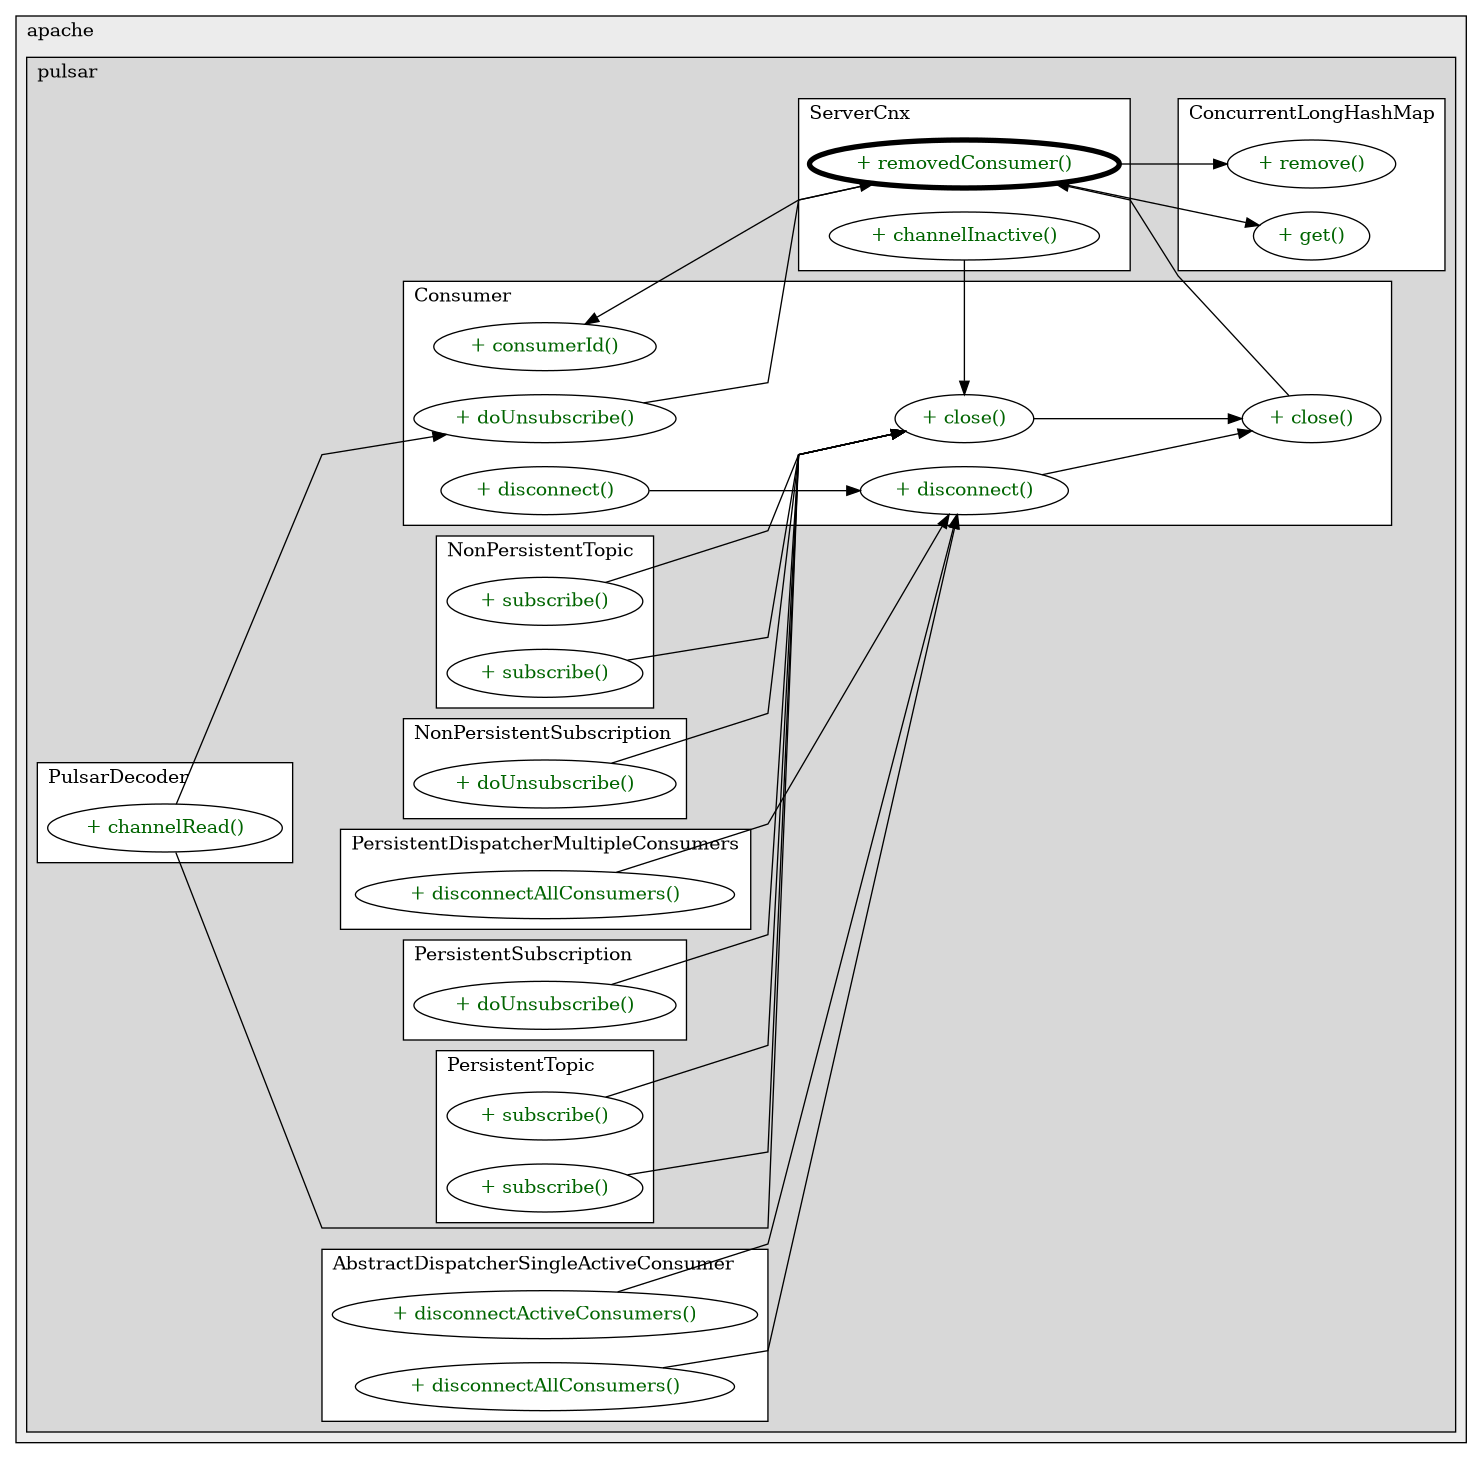 @startuml

/' diagram meta data start
config=CallConfiguration;
{
  "rootMethod": "org.apache.pulsar.broker.service.ServerCnx#removedConsumer(Consumer)",
  "projectClassification": {
    "searchMode": "OpenProject", // OpenProject, AllProjects
    "includedProjects": "",
    "pathEndKeywords": "*.impl",
    "isClientPath": "",
    "isClientName": "",
    "isTestPath": "",
    "isTestName": "",
    "isMappingPath": "",
    "isMappingName": "",
    "isDataAccessPath": "",
    "isDataAccessName": "",
    "isDataStructurePath": "",
    "isDataStructureName": "",
    "isInterfaceStructuresPath": "",
    "isInterfaceStructuresName": "",
    "isEntryPointPath": "",
    "isEntryPointName": "",
    "treatFinalFieldsAsMandatory": false
  },
  "graphRestriction": {
    "classPackageExcludeFilter": "",
    "classPackageIncludeFilter": "",
    "classNameExcludeFilter": "",
    "classNameIncludeFilter": "",
    "methodNameExcludeFilter": "",
    "methodNameIncludeFilter": "",
    "removeByInheritance": "", // inheritance/annotation based filtering is done in a second step
    "removeByAnnotation": "",
    "removeByClassPackage": "", // cleanup the graph after inheritance/annotation based filtering is done
    "removeByClassName": "",
    "cutMappings": false,
    "cutEnum": true,
    "cutTests": true,
    "cutClient": true,
    "cutDataAccess": true,
    "cutInterfaceStructures": true,
    "cutDataStructures": true,
    "cutGetterAndSetter": true,
    "cutConstructors": true
  },
  "graphTraversal": {
    "forwardDepth": 3,
    "backwardDepth": 3,
    "classPackageExcludeFilter": "",
    "classPackageIncludeFilter": "",
    "classNameExcludeFilter": "",
    "classNameIncludeFilter": "",
    "methodNameExcludeFilter": "",
    "methodNameIncludeFilter": "",
    "hideMappings": false,
    "hideDataStructures": false,
    "hidePrivateMethods": true,
    "hideInterfaceCalls": true, // indirection: implementation -> interface (is hidden) -> implementation
    "onlyShowApplicationEntryPoints": false, // root node is included
    "useMethodCallsForStructureDiagram": "ForwardOnly" // ForwardOnly, BothDirections, No
  },
  "details": {
    "aggregation": "GroupByClass", // ByClass, GroupByClass, None
    "showMethodParametersTypes": false,
    "showMethodParametersNames": false,
    "showMethodReturnType": false,
    "showPackageLevels": 2,
    "showCallOrder": false,
    "edgeMode": "MethodsOnly", // TypesOnly, MethodsOnly, TypesAndMethods, MethodsAndDirectTypeUsage
    "showDetailedClassStructure": false
  },
  "rootClass": "org.apache.pulsar.broker.service.ServerCnx",
  "extensionCallbackMethod": "" // qualified.class.name#methodName - signature: public static String method(String)
}
diagram meta data end '/



digraph g {
    rankdir="LR"
    splines=polyline
    

'nodes 
subgraph cluster_1411517106 { 
   	label=apache
	labeljust=l
	fillcolor="#ececec"
	style=filled
   
   subgraph cluster_523310109 { 
   	label=pulsar
	labeljust=l
	fillcolor="#d8d8d8"
	style=filled
   
   subgraph cluster_1014604199 { 
   	label=PulsarDecoder
	labeljust=l
	fillcolor=white
	style=filled
   
   PulsarDecoder1070348832XXXchannelRead995363995[
	label="+ channelRead()"
	style=filled
	fillcolor=white
	tooltip="PulsarDecoder

null"
	fontcolor=darkgreen
];
} 

subgraph cluster_1224357303 { 
   	label=Consumer
	labeljust=l
	fillcolor=white
	style=filled
   
   Consumer1718290011XXXclose0[
	label="+ close()"
	style=filled
	fillcolor=white
	tooltip="Consumer

&#10;  Close the consumer if: a. the connection is dropped b. connection is open (graceful close) and there are no&#10;  pending message acks&#10; "
	fontcolor=darkgreen
];

Consumer1718290011XXXclose64711720[
	label="+ close()"
	style=filled
	fillcolor=white
	tooltip="Consumer

null"
	fontcolor=darkgreen
];

Consumer1718290011XXXconsumerId0[
	label="+ consumerId()"
	style=filled
	fillcolor=white
	tooltip="Consumer

null"
	fontcolor=darkgreen
];

Consumer1718290011XXXdisconnect0[
	label="+ disconnect()"
	style=filled
	fillcolor=white
	tooltip="Consumer

null"
	fontcolor=darkgreen
];

Consumer1718290011XXXdisconnect64711720[
	label="+ disconnect()"
	style=filled
	fillcolor=white
	tooltip="Consumer

null"
	fontcolor=darkgreen
];

Consumer1718290011XXXdoUnsubscribe3327612[
	label="+ doUnsubscribe()"
	style=filled
	fillcolor=white
	tooltip="Consumer

null"
	fontcolor=darkgreen
];
} 

subgraph cluster_1348467880 { 
   	label=NonPersistentTopic
	labeljust=l
	fillcolor=white
	style=filled
   
   NonPersistentTopic442146095XXXsubscribe2062160637[
	label="+ subscribe()"
	style=filled
	fillcolor=white
	tooltip="NonPersistentTopic

null"
	fontcolor=darkgreen
];

NonPersistentTopic442146095XXXsubscribe8945646[
	label="+ subscribe()"
	style=filled
	fillcolor=white
	tooltip="NonPersistentTopic

&#10;  Subscribe a topic.&#10;  @param option&#10;  @return&#10; "
	fontcolor=darkgreen
];
} 

subgraph cluster_1461223300 { 
   	label=NonPersistentSubscription
	labeljust=l
	fillcolor=white
	style=filled
   
   NonPersistentSubscription442146095XXXdoUnsubscribe503125994[
	label="+ doUnsubscribe()"
	style=filled
	fillcolor=white
	tooltip="NonPersistentSubscription

&#10;  Handle unsubscribe command from the client API Check with the dispatcher is this consumer can proceed with&#10;  unsubscribe.&#10; &#10;  @param consumer consumer object that is initiating the unsubscribe operation&#10;  @return CompletableFuture indicating the completion of ubsubscribe operation&#10; "
	fontcolor=darkgreen
];
} 

subgraph cluster_1716924171 { 
   	label=PersistentDispatcherMultipleConsumers
	labeljust=l
	fillcolor=white
	style=filled
   
   PersistentDispatcherMultipleConsumers1101090806XXXdisconnectAllConsumers64711720[
	label="+ disconnectAllConsumers()"
	style=filled
	fillcolor=white
	tooltip="PersistentDispatcherMultipleConsumers

&#10;  disconnect all consumers.&#10; &#10;  @return&#10; "
	fontcolor=darkgreen
];
} 

subgraph cluster_2022822952 { 
   	label=PersistentSubscription
	labeljust=l
	fillcolor=white
	style=filled
   
   PersistentSubscription1101090806XXXdoUnsubscribe503125994[
	label="+ doUnsubscribe()"
	style=filled
	fillcolor=white
	tooltip="PersistentSubscription

&#10;  Handle unsubscribe command from the client API Check with the dispatcher is this consumer can proceed with&#10;  unsubscribe.&#10; &#10;  @param consumer consumer object that is initiating the unsubscribe operation&#10;  @return CompletableFuture indicating the completion of unsubscribe operation&#10; "
	fontcolor=darkgreen
];
} 

subgraph cluster_330549314 { 
   	label=ConcurrentLongHashMap
	labeljust=l
	fillcolor=white
	style=filled
   
   ConcurrentLongHashMap201476337XXXget3327612[
	label="+ get()"
	style=filled
	fillcolor=white
	tooltip="ConcurrentLongHashMap

null"
	fontcolor=darkgreen
];

ConcurrentLongHashMap201476337XXXremove1897085007[
	label="+ remove()"
	style=filled
	fillcolor=white
	tooltip="ConcurrentLongHashMap

null"
	fontcolor=darkgreen
];
} 

subgraph cluster_359057108 { 
   	label=PersistentTopic
	labeljust=l
	fillcolor=white
	style=filled
   
   PersistentTopic1101090806XXXsubscribe2062160637[
	label="+ subscribe()"
	style=filled
	fillcolor=white
	tooltip="PersistentTopic

null"
	fontcolor=darkgreen
];

PersistentTopic1101090806XXXsubscribe8945646[
	label="+ subscribe()"
	style=filled
	fillcolor=white
	tooltip="PersistentTopic

&#10;  Subscribe a topic.&#10;  @param option&#10;  @return&#10; "
	fontcolor=darkgreen
];
} 

subgraph cluster_923169591 { 
   	label=ServerCnx
	labeljust=l
	fillcolor=white
	style=filled
   
   ServerCnx1718290011XXXchannelInactive604153544[
	label="+ channelInactive()"
	style=filled
	fillcolor=white
	tooltip="ServerCnx

null"
	fontcolor=darkgreen
];

ServerCnx1718290011XXXremovedConsumer503125994[
	label="+ removedConsumer()"
	style=filled
	fillcolor=white
	tooltip="ServerCnx

null"
	penwidth=4
	fontcolor=darkgreen
];
} 

subgraph cluster_939167584 { 
   	label=AbstractDispatcherSingleActiveConsumer
	labeljust=l
	fillcolor=white
	style=filled
   
   AbstractDispatcherSingleActiveConsumer1718290011XXXdisconnectActiveConsumers64711720[
	label="+ disconnectActiveConsumers()"
	style=filled
	fillcolor=white
	tooltip="AbstractDispatcherSingleActiveConsumer

&#10;  Disconnect active consumers.&#10; "
	fontcolor=darkgreen
];

AbstractDispatcherSingleActiveConsumer1718290011XXXdisconnectAllConsumers64711720[
	label="+ disconnectAllConsumers()"
	style=filled
	fillcolor=white
	tooltip="AbstractDispatcherSingleActiveConsumer

&#10;  Disconnect all consumers on this dispatcher (server side close). This triggers channelInactive on the inbound&#10;  handler which calls dispatcher.removeConsumer(), where the closeFuture is completed&#10; &#10;  @return&#10; "
	fontcolor=darkgreen
];
} 
} 
} 

'edges    
AbstractDispatcherSingleActiveConsumer1718290011XXXdisconnectActiveConsumers64711720 -> Consumer1718290011XXXdisconnect64711720;
AbstractDispatcherSingleActiveConsumer1718290011XXXdisconnectAllConsumers64711720 -> Consumer1718290011XXXdisconnect64711720;
Consumer1718290011XXXclose0 -> Consumer1718290011XXXclose64711720;
Consumer1718290011XXXclose64711720 -> ServerCnx1718290011XXXremovedConsumer503125994;
Consumer1718290011XXXdisconnect0 -> Consumer1718290011XXXdisconnect64711720;
Consumer1718290011XXXdisconnect64711720 -> Consumer1718290011XXXclose64711720;
Consumer1718290011XXXdoUnsubscribe3327612 -> ServerCnx1718290011XXXremovedConsumer503125994;
NonPersistentSubscription442146095XXXdoUnsubscribe503125994 -> Consumer1718290011XXXclose0;
NonPersistentTopic442146095XXXsubscribe2062160637 -> Consumer1718290011XXXclose0;
NonPersistentTopic442146095XXXsubscribe8945646 -> Consumer1718290011XXXclose0;
PersistentDispatcherMultipleConsumers1101090806XXXdisconnectAllConsumers64711720 -> Consumer1718290011XXXdisconnect64711720;
PersistentSubscription1101090806XXXdoUnsubscribe503125994 -> Consumer1718290011XXXclose0;
PersistentTopic1101090806XXXsubscribe2062160637 -> Consumer1718290011XXXclose0;
PersistentTopic1101090806XXXsubscribe8945646 -> Consumer1718290011XXXclose0;
PulsarDecoder1070348832XXXchannelRead995363995 -> Consumer1718290011XXXclose0;
PulsarDecoder1070348832XXXchannelRead995363995 -> Consumer1718290011XXXdoUnsubscribe3327612;
ServerCnx1718290011XXXchannelInactive604153544 -> Consumer1718290011XXXclose0;
ServerCnx1718290011XXXremovedConsumer503125994 -> ConcurrentLongHashMap201476337XXXget3327612;
ServerCnx1718290011XXXremovedConsumer503125994 -> ConcurrentLongHashMap201476337XXXremove1897085007;
ServerCnx1718290011XXXremovedConsumer503125994 -> Consumer1718290011XXXconsumerId0;
    
}
@enduml